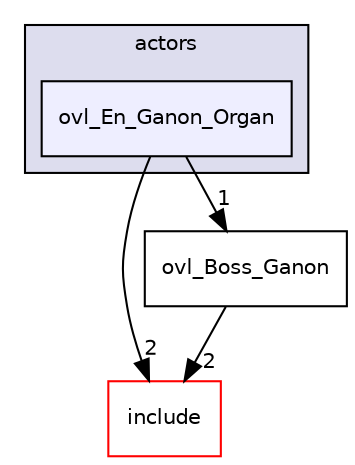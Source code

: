 digraph "src/overlays/actors/ovl_En_Ganon_Organ" {
  compound=true
  node [ fontsize="10", fontname="Helvetica"];
  edge [ labelfontsize="10", labelfontname="Helvetica"];
  subgraph clusterdir_e93473484be31ce7bcb356bd643a22f8 {
    graph [ bgcolor="#ddddee", pencolor="black", label="actors" fontname="Helvetica", fontsize="10", URL="dir_e93473484be31ce7bcb356bd643a22f8.html"]
  dir_50b46e6549ccf1c9664f032f45991ec4 [shape=box, label="ovl_En_Ganon_Organ", style="filled", fillcolor="#eeeeff", pencolor="black", URL="dir_50b46e6549ccf1c9664f032f45991ec4.html"];
  }
  dir_d44c64559bbebec7f509842c48db8b23 [shape=box label="include" fillcolor="white" style="filled" color="red" URL="dir_d44c64559bbebec7f509842c48db8b23.html"];
  dir_93af3f25fa1f13329ed5637a30c45f70 [shape=box label="ovl_Boss_Ganon" URL="dir_93af3f25fa1f13329ed5637a30c45f70.html"];
  dir_50b46e6549ccf1c9664f032f45991ec4->dir_d44c64559bbebec7f509842c48db8b23 [headlabel="2", labeldistance=1.5 headhref="dir_000247_000000.html"];
  dir_50b46e6549ccf1c9664f032f45991ec4->dir_93af3f25fa1f13329ed5637a30c45f70 [headlabel="1", labeldistance=1.5 headhref="dir_000247_000142.html"];
  dir_93af3f25fa1f13329ed5637a30c45f70->dir_d44c64559bbebec7f509842c48db8b23 [headlabel="2", labeldistance=1.5 headhref="dir_000142_000000.html"];
}
